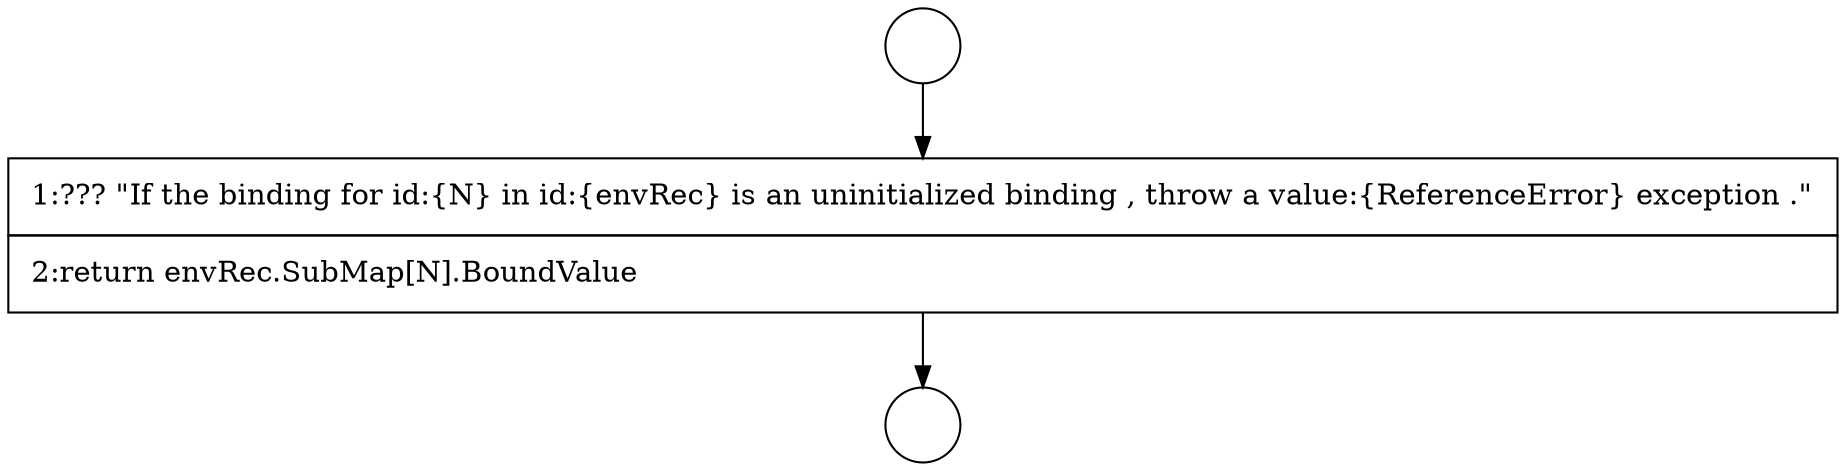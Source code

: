 digraph {
  node1544 [shape=circle label=" " color="black" fillcolor="white" style=filled]
  node1546 [shape=none, margin=0, label=<<font color="black">
    <table border="0" cellborder="1" cellspacing="0" cellpadding="10">
      <tr><td align="left">1:??? &quot;If the binding for id:{N} in id:{envRec} is an uninitialized binding , throw a value:{ReferenceError} exception .&quot;</td></tr>
      <tr><td align="left">2:return envRec.SubMap[N].BoundValue</td></tr>
    </table>
  </font>> color="black" fillcolor="white" style=filled]
  node1545 [shape=circle label=" " color="black" fillcolor="white" style=filled]
  node1544 -> node1546 [ color="black"]
  node1546 -> node1545 [ color="black"]
}
